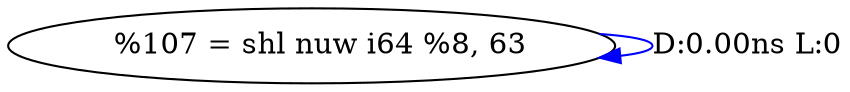 digraph {
Node0x3315940[label="  %107 = shl nuw i64 %8, 63"];
Node0x3315940 -> Node0x3315940[label="D:0.00ns L:0",color=blue];
}
